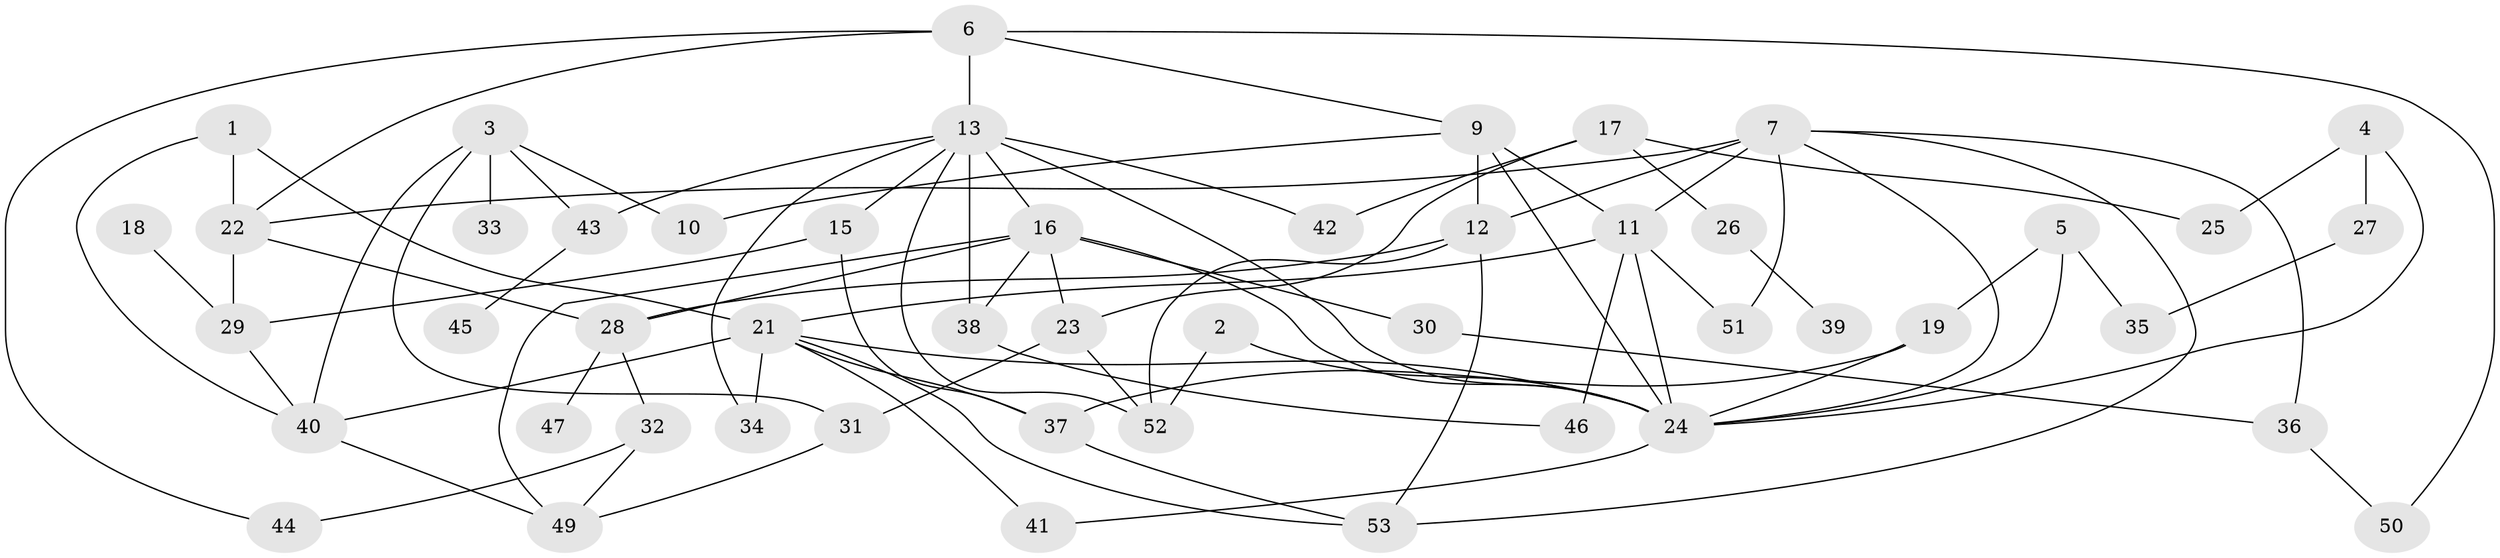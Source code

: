 // original degree distribution, {3: 0.16, 2: 0.3333333333333333, 5: 0.13333333333333333, 4: 0.17333333333333334, 0: 0.05333333333333334, 1: 0.09333333333333334, 8: 0.02666666666666667, 7: 0.013333333333333334, 6: 0.013333333333333334}
// Generated by graph-tools (version 1.1) at 2025/48/03/04/25 22:48:00]
// undirected, 49 vertices, 87 edges
graph export_dot {
  node [color=gray90,style=filled];
  1;
  2;
  3;
  4;
  5;
  6;
  7;
  9;
  10;
  11;
  12;
  13;
  15;
  16;
  17;
  18;
  19;
  21;
  22;
  23;
  24;
  25;
  26;
  27;
  28;
  29;
  30;
  31;
  32;
  33;
  34;
  35;
  36;
  37;
  38;
  39;
  40;
  41;
  42;
  43;
  44;
  45;
  46;
  47;
  49;
  50;
  51;
  52;
  53;
  1 -- 21 [weight=1.0];
  1 -- 22 [weight=1.0];
  1 -- 40 [weight=1.0];
  2 -- 24 [weight=1.0];
  2 -- 52 [weight=1.0];
  3 -- 10 [weight=1.0];
  3 -- 31 [weight=1.0];
  3 -- 33 [weight=1.0];
  3 -- 40 [weight=1.0];
  3 -- 43 [weight=1.0];
  4 -- 24 [weight=1.0];
  4 -- 25 [weight=1.0];
  4 -- 27 [weight=1.0];
  5 -- 19 [weight=1.0];
  5 -- 24 [weight=2.0];
  5 -- 35 [weight=1.0];
  6 -- 9 [weight=1.0];
  6 -- 13 [weight=1.0];
  6 -- 22 [weight=1.0];
  6 -- 44 [weight=1.0];
  6 -- 50 [weight=1.0];
  7 -- 11 [weight=1.0];
  7 -- 12 [weight=2.0];
  7 -- 22 [weight=1.0];
  7 -- 24 [weight=1.0];
  7 -- 36 [weight=1.0];
  7 -- 51 [weight=1.0];
  7 -- 53 [weight=1.0];
  9 -- 10 [weight=1.0];
  9 -- 11 [weight=1.0];
  9 -- 12 [weight=1.0];
  9 -- 24 [weight=1.0];
  11 -- 21 [weight=1.0];
  11 -- 24 [weight=1.0];
  11 -- 46 [weight=1.0];
  11 -- 51 [weight=1.0];
  12 -- 28 [weight=1.0];
  12 -- 52 [weight=1.0];
  12 -- 53 [weight=1.0];
  13 -- 15 [weight=1.0];
  13 -- 16 [weight=1.0];
  13 -- 24 [weight=1.0];
  13 -- 34 [weight=1.0];
  13 -- 38 [weight=2.0];
  13 -- 42 [weight=1.0];
  13 -- 43 [weight=1.0];
  13 -- 52 [weight=1.0];
  15 -- 29 [weight=1.0];
  15 -- 37 [weight=1.0];
  16 -- 23 [weight=1.0];
  16 -- 24 [weight=1.0];
  16 -- 28 [weight=1.0];
  16 -- 30 [weight=1.0];
  16 -- 38 [weight=1.0];
  16 -- 49 [weight=1.0];
  17 -- 23 [weight=1.0];
  17 -- 25 [weight=1.0];
  17 -- 26 [weight=1.0];
  17 -- 42 [weight=1.0];
  18 -- 29 [weight=1.0];
  19 -- 24 [weight=1.0];
  19 -- 37 [weight=1.0];
  21 -- 24 [weight=1.0];
  21 -- 34 [weight=1.0];
  21 -- 37 [weight=1.0];
  21 -- 40 [weight=1.0];
  21 -- 41 [weight=1.0];
  21 -- 53 [weight=1.0];
  22 -- 28 [weight=1.0];
  22 -- 29 [weight=1.0];
  23 -- 31 [weight=1.0];
  23 -- 52 [weight=1.0];
  24 -- 41 [weight=1.0];
  26 -- 39 [weight=1.0];
  27 -- 35 [weight=1.0];
  28 -- 32 [weight=1.0];
  28 -- 47 [weight=1.0];
  29 -- 40 [weight=1.0];
  30 -- 36 [weight=1.0];
  31 -- 49 [weight=1.0];
  32 -- 44 [weight=1.0];
  32 -- 49 [weight=1.0];
  36 -- 50 [weight=1.0];
  37 -- 53 [weight=1.0];
  38 -- 46 [weight=1.0];
  40 -- 49 [weight=1.0];
  43 -- 45 [weight=1.0];
}
